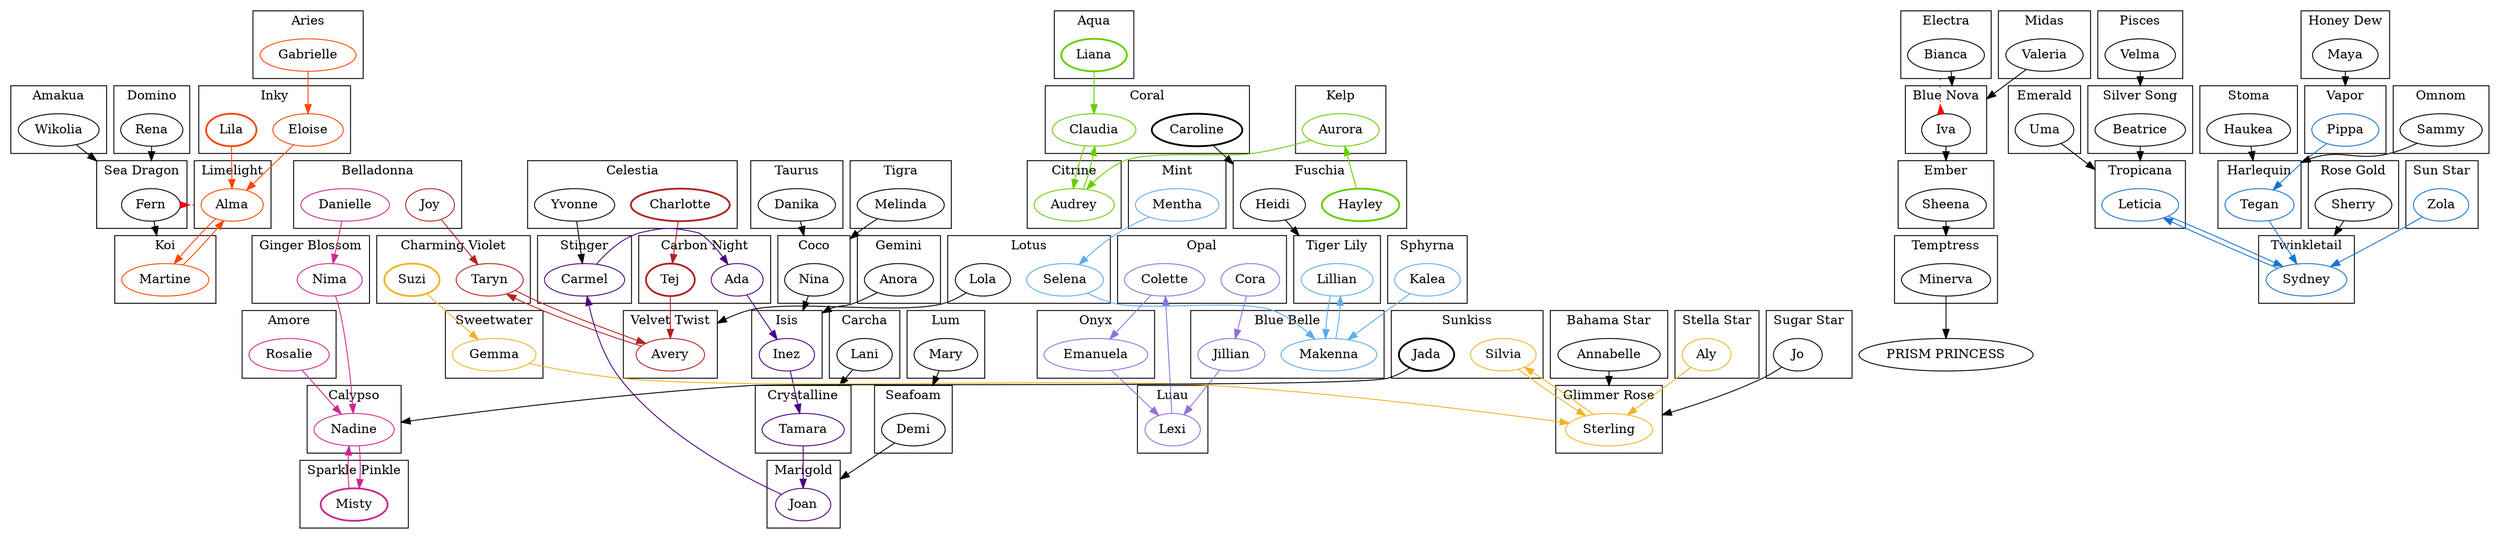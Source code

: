 digraph Mermaids {
    graph [compound = true];
    
    subgraph clusterAmakua {
        label = Amakua;
        Wikolia;
    }
    Wikolia -> Fern [lhead = clusterSeaDragon];
    
    subgraph clusterAmore {
        label = Amore;
        Rosalie [color = maroon3];
    }
    Rosalie -> Nadine [color = maroon3];

    subgraph clusterAqua {
        label = Aqua;
        Liana [style = bold color = chartreuse3];
    }
    Liana -> Claudia [color = chartreuse3];
    
    subgraph clusterAries {
        label = Aries;
        Gabrielle [color = orangered];
    }
    Gabrielle -> Eloise [color = orangered];
    
    subgraph clusterBahamaStar {
        label = "Bahama Star";
        Annabelle;
    }
    Annabelle -> Sterling [lhead = clusterGlimmerRose];
    
    subgraph clusterBelladonna {
        label = Belladonna;
        Danielle [color = maroon3];
        Joy [color = firebrick];
    }
    Danielle -> Nima [color = maroon3];
    Joy -> Taryn [color = firebrick];
    
    subgraph clusterBlueBelle {
        label = "Blue Belle";
        Makenna [color = steelblue2];
        Jillian [color = mediumpurple];
    }
    Makenna -> Lillian [color = steelblue2];
    Jillian -> Lexi [color = mediumpurple];
    
    subgraph clusterBlueNova {
        label = "Blue Nova";
        Iva;
    }
    Iva -> Sheena [lhead = clusterEmber];
    Bianca -> Iva [ltail = clusterElectra color = red style = dotted arrowhead = inv];
    
    subgraph clusterCalypso {
        label = Calypso;
        Nadine [color = maroon3];
    }
    Nadine -> Misty [color = maroon3];
    
    subgraph clusterCarbonNight {
        label = "Carbon Night";
        Ada [color = indigo];
        Tej [style = bold color = firebrick];
    }
    Ada -> Inez [color = indigo];
    Tej -> Avery [color = firebrick];
    
    subgraph clusterCarcha {
        label = Carcha;
        Lani;
    }
    Lani -> Tamara [lhead = clusterCrystalline];
    
    subgraph clusterCelestia {
        label = Celestia;
        Yvonne;
        Charlotte [style = bold color = firebrick];
    }
    Yvonne -> Carmel [lhead = clusterCrystalline];
    Charlotte -> Tej [color = firebrick];
    
    subgraph clusterCharmingViolet {
        label = "Charming Violet";
        Taryn [color = firebrick];
        Suzi [style = bold color = goldenrod2];
    }
    Taryn -> Avery [color = firebrick];
    Suzi -> Gemma [color = goldenrod2];
    
    subgraph clusterCitrine {
        label = Citrine;
        Audrey [color = chartreuse3];
    }
    Audrey -> Claudia [color = chartreuse3];
    
    subgraph clusterCoco {
        label = Coco;
        Nina;
    }
    Nina -> Inez [lhead = clusterIsis];
    
    subgraph clusterCoral {
        label = Coral;
        Claudia [color = chartreuse3];
        Caroline [style = bold];
    }
    Claudia -> Audrey [color = chartreuse3];
    Caroline -> Heidi [lhead = clusterFuschia];
   
    subgraph clusterCrystalline {
        label = Crystalline;
        Tamara [color = indigo];
    }
    Tamara -> Joan [color = indigo];
    
    subgraph clusterDomino {
        label = Domino;
        Rena;
    }
    Rena -> Fern [lhead = clusterSeaDragon];
    
    subgraph clusterElectra {
        label = Electra;
        Bianca;
    }
    Bianca -> Iva [lhead = clusterBlueNova];
    
    subgraph clusterEmber {
        label = Ember;
        Sheena;
    }
    Sheena -> Minerva [lhead = clusterTemptress];
    
    subgraph clusterEmerald {
        label = Emerald;
        Uma;
    }
    Uma -> Leticia [lhead = clusterTropicana];
    
    subgraph clusterFuschia {
        label = Fuschia;
        Heidi;
        Hayley [style = bold color = chartreuse3];
    }
    Heidi -> Lillian [lhead = clusterTigerLily];
    Hayley -> Aurora [color = chartreuse3];
    
    subgraph clusterGemini {
        label = Gemini;
        Anora;
    }
    Anora -> Inez [lhead = clusterIsis];
    
    subgraph clusterGingerBlossom {
        label = "Ginger Blossom";
        Nima [color = maroon3];
    }
    Nima -> Nadine [color = maroon3];
    
    subgraph clusterGlimmerRose {
        label = "Glimmer Rose"
        Sterling [color = goldenrod2];
    }
    Sterling -> Silvia [color = goldenrod2];
    
    subgraph clusterHarlequin {
        label = Harlequin;
        Tegan [color = dodgerblue3];
    }
    Tegan -> Sydney [color = dodgerblue3];
    
    subgraph clusterHoneyDew {
        label = "Honey Dew";
        Maya;
    }
    Maya -> Pippa [lhead = clusterVapor];
    
    subgraph clusterInky {
        label = Inky;
        Eloise [color = orangered];
        Lila [style = bold color = orangered];
    }
    Eloise -> Alma [color = orangered];
    Lila -> Alma [color = orangered];
    
    subgraph clusterIsis {
        label = Isis;
        Inez [color = indigo];
    }
    Inez -> Tamara [color = indigo];
    
    subgraph clusterKelp {
        label = Kelp;
        Aurora [color = chartreuse3];
    }
    Aurora -> Audrey [color = chartreuse3];
    
    subgraph clusterKoi {
        label = Koi;
        Martine [color = orangered];
    }
    Martine -> Alma [color = orangered];
    
    subgraph clusterLimelight {
        label = Limelight;
        Alma [color = orangered];
    }
    Alma -> Martine [color = orangered];
    
    subgraph clusterLotus {
        label = Lotus;
        Selena [color = steelblue2];
        Lola;
    }
    Selena -> Makenna [color = steelblue2];
    Lola -> Avery [lhead = clusterVelvetTwist];
    
    subgraph clusterLuau {
        label = Luau;
        Lexi [color = mediumpurple];
    }
    Lexi -> Colette [color = mediumpurple];
    
    subgraph clusterLum {
        label = Lum;
        Mary;
    }
    Mary -> Demi [lhead = clusterSeafoam];
    
    subgraph clusterMarigold {
        label = Marigold;
        Joan [color = indigo];
    }
    Joan -> Carmel [color = indigo];
    
    subgraph clusterMidas {
        label = Midas;
        Valeria;
    }
    Valeria -> Iva [lhead = clusterBlueNova];
    
    subgraph clusterMint {
        label = Mint;
        Mentha [color = steelblue2];
    }
    Mentha -> Selena [color = steelblue2];
    
    subgraph clusterOmnom {
        label = Omnom;
        Sammy;
    }
    Sammy -> Tegan [lhead = clusterHarlequin];
    
    subgraph clusterOnyx {
        label = Onyx;
        Emanuela [color = mediumpurple];
    }
    Emanuela -> Lexi [color = mediumpurple];
    
    subgraph clusterOpal {
        label = Opal;
        Colette [color = mediumpurple];
        Cora [color = mediumpurple];
    }
    Colette -> Emanuela [color = mediumpurple];
    Cora -> Jillian [color = mediumpurple];
    
    subgraph clusterPisces {
        label = Pisces;
        Velma;
    }
    Velma -> Beatrice [lhead = clusterSilverSong];
    
    subgraph clusterRoseGold {
        label = "Rose Gold";
        Sherry;
    }
    Sherry -> Sydney [lhead = clusterTwinkletail];
    
    subgraph clusterSeaDragon {
        label = "Sea Dragon"
        Fern;
    }
    Fern -> Martine [lhead = clusterKoi];
    Alma -> Fern [ltail = clusterLimelight color = red style = dotted arrowhead = inv];
    
    subgraph clusterSeafoam {
        label = Seafoam;
        Demi;
    }
    Demi -> Joan [lhead = clusterMarigold];
    
    subgraph clusterSilverSong {
        label = "Silver Song";
        Beatrice;
    }
    Beatrice -> Leticia [lhead = clusterTropicana];
    
    subgraph clusterSparklePinkle {
        label = "Sparkle Pinkle";
        Misty [style = bold color = maroon3];
    }
    Misty -> Nadine [color = maroon3];
    
    subgraph clusterSphyrna {
        label = Sphyrna;
        Kalea [color = steelblue2];
    }
    Kalea -> Makenna [color = steelblue2];
    
    subgraph clusterStellaStar {
        label = "Stella Star";
        Aly [color = goldenrod2];
    }
    Aly -> Sterling [color = goldenrod2];
    
    subgraph clusterStinger {
        label = Stinger;
        Carmel [color = indigo];
    }
    Carmel -> Ada [color = indigo];
    
    subgraph clusterStoma {
        label = Stoma;
        Haukea;
    }
    Haukea -> Tegan [lhead = clusterHarlequin];
    
    subgraph clusterSugarStar {
        label = "Sugar Star";
        Jo;
    }
    Jo -> Sterling [lhead = clusterGlimmerRose];
    
    subgraph clusterSunkiss {
        label = Sunkiss;
        Silvia [color = goldenrod2];
        Jada [style = bold];
    }
    Silvia -> Sterling [color = goldenrod2];
    Jada -> Nadine [lhead = clusterCalypso];
    
    subgraph clusterSunStar {
        label = "Sun Star";
        Zola [color = dodgerblue3];
    }
    Zola -> Sydney [color = dodgerblue3];
    
    subgraph clusterSweetwater {
        label = Sweetwater;
        Gemma [color = goldenrod2];
    }
    Gemma -> Sterling [color = goldenrod2];
    
    subgraph clusterTaurus {
        label = Taurus;
        Danika;
    }
    Danika -> Nina [lhead = clusterCoco];
    
    subgraph clusterTemptress {
        label = Temptress;
        Minerva;
    }
    Minerva -> "PRISM PRINCESS" [lhead = clusterPrismPrincess];
    
    subgraph clusterTigerLily {
        label = "Tiger Lily";
        Lillian [color = steelblue2];
    }
    Lillian -> Makenna [color = steelblue2];
    
    subgraph clusterTigra {
        label = Tigra;
        Melinda;
    }
    Melinda -> Nina [lhead = clusterCoco];
    
    subgraph clusterTropicana {
        label = Tropicana;
        Leticia [color = dodgerblue3];
    }
    Leticia -> Sydney [color = dodgerblue3];
    
    subgraph clusterTwinkletail {
        label = Twinkletail;
        Sydney [color = dodgerblue3];
    }
    Sydney -> Leticia [color = dodgerblue3];
    
    subgraph clusterVapor {
        label = Vapor;
        Pippa [color = dodgerblue3];
    }
    Pippa -> Tegan [color = dodgerblue3];
    
    subgraph clusterVelvetTwist {
        label = "Velvet Twist";
        Avery [color = firebrick];
    }
    Avery -> Taryn [color = firebrick];
}